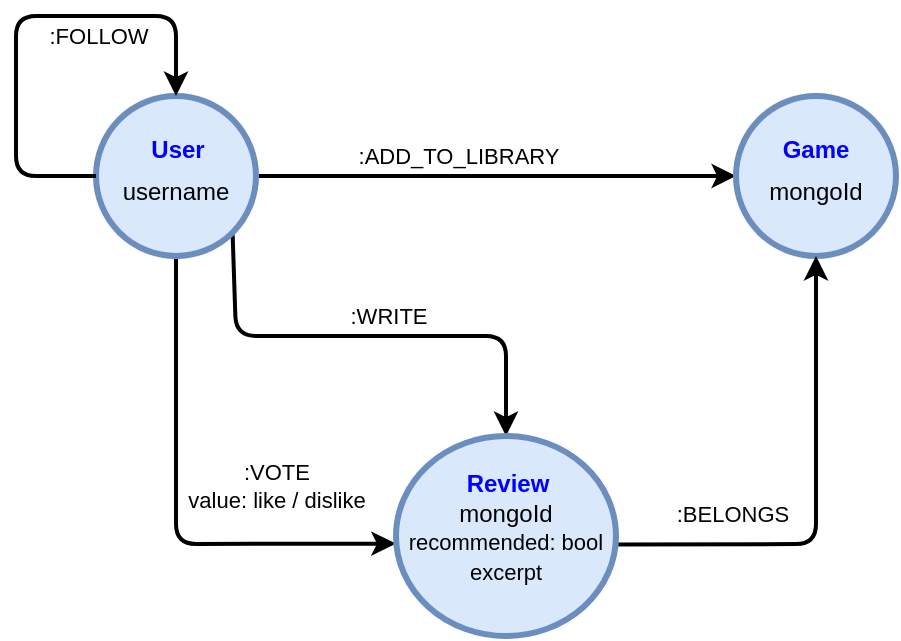 <mxfile version="22.1.21" type="device">
  <diagram id="9o7VJArsBQwBW2w9fXMB" name="Page-1">
    <mxGraphModel dx="700" dy="406" grid="1" gridSize="10" guides="1" tooltips="1" connect="1" arrows="1" fold="1" page="1" pageScale="1" pageWidth="1654" pageHeight="1169" math="0" shadow="0">
      <root>
        <mxCell id="0" />
        <mxCell id="1" parent="0" />
        <mxCell id="23" style="edgeStyle=none;html=1;exitX=1;exitY=0.5;exitDx=0;exitDy=0;strokeWidth=2;" parent="1" source="19" target="20" edge="1">
          <mxGeometry relative="1" as="geometry" />
        </mxCell>
        <mxCell id="29" value=":ADD_TO_LIBRARY" style="edgeLabel;html=1;align=center;verticalAlign=middle;resizable=0;points=[];" parent="23" vertex="1" connectable="0">
          <mxGeometry x="-0.078" relative="1" as="geometry">
            <mxPoint x="-10" y="-10" as="offset" />
          </mxGeometry>
        </mxCell>
        <mxCell id="25" style="edgeStyle=none;html=1;exitX=0.5;exitY=1;exitDx=0;exitDy=0;entryX=-0.001;entryY=0.538;entryDx=0;entryDy=0;strokeWidth=2;entryPerimeter=0;" parent="1" source="19" target="21" edge="1">
          <mxGeometry relative="1" as="geometry">
            <Array as="points">
              <mxPoint x="240" y="344" />
            </Array>
          </mxGeometry>
        </mxCell>
        <mxCell id="30" value=":VOTE&lt;br&gt;value: like / dislike" style="edgeLabel;html=1;align=center;verticalAlign=middle;resizable=0;points=[];" parent="25" vertex="1" connectable="0">
          <mxGeometry x="-0.316" y="2" relative="1" as="geometry">
            <mxPoint x="48" y="28" as="offset" />
          </mxGeometry>
        </mxCell>
        <mxCell id="33" style="edgeStyle=none;html=1;exitX=1;exitY=1;exitDx=0;exitDy=0;strokeWidth=2;" parent="1" source="19" target="21" edge="1">
          <mxGeometry relative="1" as="geometry">
            <Array as="points">
              <mxPoint x="270" y="240" />
              <mxPoint x="405" y="240" />
            </Array>
          </mxGeometry>
        </mxCell>
        <mxCell id="34" value=":WRITE" style="edgeLabel;html=1;align=center;verticalAlign=middle;resizable=0;points=[];" parent="33" vertex="1" connectable="0">
          <mxGeometry x="-0.231" y="-2" relative="1" as="geometry">
            <mxPoint x="36" y="-12" as="offset" />
          </mxGeometry>
        </mxCell>
        <mxCell id="19" value="" style="ellipse;whiteSpace=wrap;html=1;fillColor=#dae8fc;strokeColor=#6c8ebf;strokeWidth=3;" parent="1" vertex="1">
          <mxGeometry x="200" y="120" width="80" height="80" as="geometry" />
        </mxCell>
        <mxCell id="20" value="" style="ellipse;whiteSpace=wrap;html=1;fillColor=#dae8fc;strokeColor=#6c8ebf;strokeWidth=3;" parent="1" vertex="1">
          <mxGeometry x="520" y="120" width="80" height="80" as="geometry" />
        </mxCell>
        <mxCell id="26" style="edgeStyle=none;html=1;entryX=0.5;entryY=1;entryDx=0;entryDy=0;strokeWidth=2;exitX=0.991;exitY=0.543;exitDx=0;exitDy=0;exitPerimeter=0;" parent="1" source="21" target="20" edge="1">
          <mxGeometry relative="1" as="geometry">
            <Array as="points">
              <mxPoint x="560" y="344" />
            </Array>
          </mxGeometry>
        </mxCell>
        <mxCell id="27" value=":BELONGS" style="edgeLabel;html=1;align=center;verticalAlign=middle;resizable=0;points=[];" parent="26" vertex="1" connectable="0">
          <mxGeometry x="-0.136" y="-1" relative="1" as="geometry">
            <mxPoint x="-43" y="-10" as="offset" />
          </mxGeometry>
        </mxCell>
        <mxCell id="21" value="" style="ellipse;whiteSpace=wrap;html=1;fillColor=#dae8fc;strokeColor=#6c8ebf;strokeWidth=3;" parent="1" vertex="1">
          <mxGeometry x="350" y="290" width="110" height="100" as="geometry" />
        </mxCell>
        <mxCell id="31" style="edgeStyle=none;html=1;exitX=0;exitY=0.5;exitDx=0;exitDy=0;entryX=0.5;entryY=0;entryDx=0;entryDy=0;strokeWidth=2;" parent="1" source="19" target="19" edge="1">
          <mxGeometry relative="1" as="geometry">
            <Array as="points">
              <mxPoint x="160" y="160" />
              <mxPoint x="160" y="80" />
              <mxPoint x="240" y="80" />
            </Array>
          </mxGeometry>
        </mxCell>
        <mxCell id="32" value=":FOLLOW" style="edgeLabel;html=1;align=center;verticalAlign=middle;resizable=0;points=[];" parent="31" vertex="1" connectable="0">
          <mxGeometry x="0.22" relative="1" as="geometry">
            <mxPoint x="14" y="10" as="offset" />
          </mxGeometry>
        </mxCell>
        <mxCell id="Nr_lf08Ew2cLJZAsXUBz-34" value="username" style="text;html=1;strokeColor=none;fillColor=none;align=center;verticalAlign=middle;whiteSpace=wrap;rounded=0;" vertex="1" parent="1">
          <mxGeometry x="210" y="153" width="60" height="30" as="geometry" />
        </mxCell>
        <mxCell id="Nr_lf08Ew2cLJZAsXUBz-35" value="&lt;b&gt;&lt;font color=&quot;#0000ff&quot;&gt;User&lt;/font&gt;&lt;/b&gt;" style="text;html=1;strokeColor=none;fillColor=none;align=center;verticalAlign=middle;whiteSpace=wrap;rounded=0;" vertex="1" parent="1">
          <mxGeometry x="211" y="132" width="60" height="30" as="geometry" />
        </mxCell>
        <mxCell id="Nr_lf08Ew2cLJZAsXUBz-36" value="&lt;b&gt;&lt;font color=&quot;#0000ff&quot;&gt;Review&lt;/font&gt;&lt;/b&gt;" style="text;html=1;strokeColor=none;fillColor=none;align=center;verticalAlign=middle;whiteSpace=wrap;rounded=0;" vertex="1" parent="1">
          <mxGeometry x="376" y="299" width="60" height="30" as="geometry" />
        </mxCell>
        <mxCell id="Nr_lf08Ew2cLJZAsXUBz-37" value="&lt;font style=&quot;&quot;&gt;mongoId&lt;br&gt;&lt;span style=&quot;font-size: 11px;&quot;&gt;recommended: bool&lt;/span&gt;&lt;br&gt;&lt;span style=&quot;font-size: 11px;&quot;&gt;excerpt&lt;/span&gt;&lt;br&gt;&lt;/font&gt;" style="text;html=1;strokeColor=none;fillColor=none;align=center;verticalAlign=middle;whiteSpace=wrap;rounded=0;" vertex="1" parent="1">
          <mxGeometry x="345" y="323" width="120" height="40" as="geometry" />
        </mxCell>
        <mxCell id="Nr_lf08Ew2cLJZAsXUBz-39" value="mongoId" style="text;html=1;strokeColor=none;fillColor=none;align=center;verticalAlign=middle;whiteSpace=wrap;rounded=0;" vertex="1" parent="1">
          <mxGeometry x="530" y="153" width="60" height="30" as="geometry" />
        </mxCell>
        <mxCell id="Nr_lf08Ew2cLJZAsXUBz-40" value="&lt;b&gt;&lt;font color=&quot;#0000ff&quot;&gt;Game&lt;/font&gt;&lt;/b&gt;" style="text;html=1;strokeColor=none;fillColor=none;align=center;verticalAlign=middle;whiteSpace=wrap;rounded=0;" vertex="1" parent="1">
          <mxGeometry x="530" y="132" width="60" height="30" as="geometry" />
        </mxCell>
      </root>
    </mxGraphModel>
  </diagram>
</mxfile>
